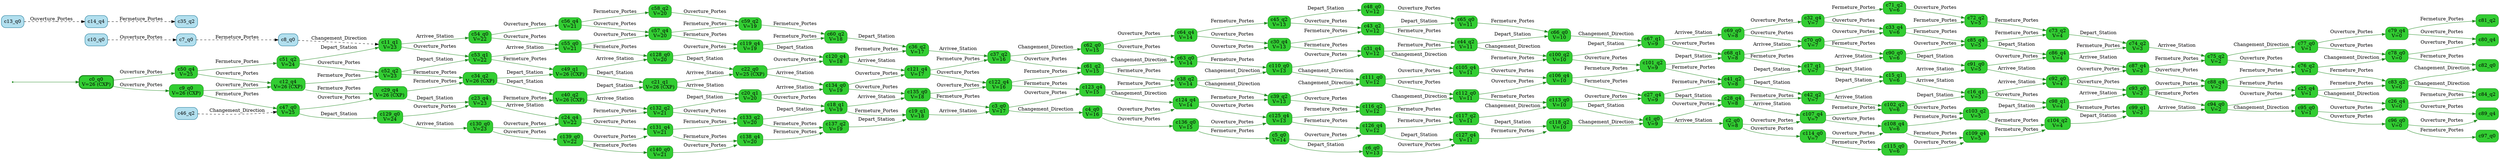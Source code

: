 digraph g {

	rankdir="LR"

	__invisible__[shape="point", color="forestgreen"]
	c0_q0[label="c0_q0\nV=26 (CXP)", shape="box", style="rounded, filled", color="forestgreen", fillcolor="limegreen", penwidth=3] // Initial
	c9_q0[label="c9_q0\nV=26 (CXP)", shape="box", style="rounded, filled", color="forestgreen", fillcolor="limegreen"]
	c12_q4[label="c12_q4\nV=26 (CXP)", shape="box", style="rounded, filled", color="forestgreen", fillcolor="limegreen"]
	c29_q4[label="c29_q4\nV=26 (CXP)", shape="box", style="rounded, filled", color="forestgreen", fillcolor="limegreen"]
	c34_q2[label="c34_q2\nV=26 (CXP)", shape="box", style="rounded, filled", color="forestgreen", fillcolor="limegreen"]
	c40_q2[label="c40_q2\nV=26 (CXP)", shape="box", style="rounded, filled", color="forestgreen", fillcolor="limegreen"]
	c21_q1[label="c21_q1\nV=26 (CXP)", shape="box", style="rounded, filled", color="forestgreen", fillcolor="limegreen"]
	c22_q0[label="c22_q0\nV=25 (CXP)", shape="box", style="rounded, filled", color="forestgreen", fillcolor="limegreen"]
	c134_q0[label="c134_q0\nV=19", shape="box", style="rounded, filled", color="forestgreen", fillcolor="limegreen"]
	c135_q0[label="c135_q0\nV=18", shape="box", style="rounded, filled", color="forestgreen", fillcolor="limegreen"]
	c3_q0[label="c3_q0\nV=17", shape="box", style="rounded, filled", color="forestgreen", fillcolor="limegreen"]
	c4_q0[label="c4_q0\nV=16", shape="box", style="rounded, filled", color="forestgreen", fillcolor="limegreen"]
	c136_q0[label="c136_q0\nV=15", shape="box", style="rounded, filled", color="forestgreen", fillcolor="limegreen"]
	c5_q0[label="c5_q0\nV=14", shape="box", style="rounded, filled", color="forestgreen", fillcolor="limegreen"]
	c6_q0[label="c6_q0\nV=13", shape="box", style="rounded, filled", color="forestgreen", fillcolor="limegreen"]
	c127_q4[label="c127_q4\nV=11", shape="box", style="rounded, filled", color="forestgreen", fillcolor="limegreen"]
	c118_q2[label="c118_q2\nV=10", shape="box", style="rounded, filled", color="forestgreen", fillcolor="limegreen"]
	c1_q0[label="c1_q0\nV=9", shape="box", style="rounded, filled", color="forestgreen", fillcolor="limegreen"]
	c2_q0[label="c2_q0\nV=8", shape="box", style="rounded, filled", color="forestgreen", fillcolor="limegreen"]
	c114_q0[label="c114_q0\nV=7", shape="box", style="rounded, filled", color="forestgreen", fillcolor="limegreen"]
	c115_q0[label="c115_q0\nV=6", shape="box", style="rounded, filled", color="forestgreen", fillcolor="limegreen"]
	c109_q4[label="c109_q4\nV=5", shape="box", style="rounded, filled", color="forestgreen", fillcolor="limegreen"]
	c104_q2[label="c104_q2\nV=4", shape="box", style="rounded, filled", color="forestgreen", fillcolor="limegreen"]
	c99_q1[label="c99_q1\nV=3", shape="box", style="rounded, filled", color="forestgreen", fillcolor="limegreen"]
	c94_q0[label="c94_q0\nV=2", shape="box", style="rounded, filled", color="forestgreen", fillcolor="limegreen"]
	c95_q0[label="c95_q0\nV=1", shape="box", style="rounded, filled", color="forestgreen", fillcolor="limegreen"]
	c96_q0[label="c96_q0\nV=0", shape="box", style="rounded, filled", color="forestgreen", fillcolor="limegreen"]
	c97_q0[label="c97_q0", shape="box", style="rounded, filled", color="forestgreen", fillcolor="limegreen"]
	c89_q4[label="c89_q4", shape="box", style="rounded, filled", color="forestgreen", fillcolor="limegreen"]
	c26_q4[label="c26_q4\nV=0", shape="box", style="rounded, filled", color="forestgreen", fillcolor="limegreen"]
	c84_q2[label="c84_q2", shape="box", style="rounded, filled", color="forestgreen", fillcolor="limegreen"]
	c25_q4[label="c25_q4\nV=1", shape="box", style="rounded, filled", color="forestgreen", fillcolor="limegreen"]
	c83_q2[label="c83_q2\nV=0", shape="box", style="rounded, filled", color="forestgreen", fillcolor="limegreen"]
	c82_q0[label="c82_q0", shape="box", style="rounded, filled", color="forestgreen", fillcolor="limegreen"]
	c108_q4[label="c108_q4\nV=6", shape="box", style="rounded, filled", color="forestgreen", fillcolor="limegreen"]
	c103_q2[label="c103_q2\nV=5", shape="box", style="rounded, filled", color="forestgreen", fillcolor="limegreen"]
	c98_q1[label="c98_q1\nV=4", shape="box", style="rounded, filled", color="forestgreen", fillcolor="limegreen"]
	c93_q0[label="c93_q0\nV=3", shape="box", style="rounded, filled", color="forestgreen", fillcolor="limegreen"]
	c88_q4[label="c88_q4\nV=2", shape="box", style="rounded, filled", color="forestgreen", fillcolor="limegreen"]
	c76_q2[label="c76_q2\nV=1", shape="box", style="rounded, filled", color="forestgreen", fillcolor="limegreen"]
	c78_q0[label="c78_q0\nV=0", shape="box", style="rounded, filled", color="forestgreen", fillcolor="limegreen"]
	c80_q4[label="c80_q4", shape="box", style="rounded, filled", color="forestgreen", fillcolor="limegreen"]
	c107_q4[label="c107_q4\nV=7", shape="box", style="rounded, filled", color="forestgreen", fillcolor="limegreen"]
	c102_q2[label="c102_q2\nV=6", shape="box", style="rounded, filled", color="forestgreen", fillcolor="limegreen"]
	c16_q1[label="c16_q1\nV=5", shape="box", style="rounded, filled", color="forestgreen", fillcolor="limegreen"]
	c92_q0[label="c92_q0\nV=4", shape="box", style="rounded, filled", color="forestgreen", fillcolor="limegreen"]
	c87_q4[label="c87_q4\nV=3", shape="box", style="rounded, filled", color="forestgreen", fillcolor="limegreen"]
	c75_q2[label="c75_q2\nV=2", shape="box", style="rounded, filled", color="forestgreen", fillcolor="limegreen"]
	c77_q0[label="c77_q0\nV=1", shape="box", style="rounded, filled", color="forestgreen", fillcolor="limegreen"]
	c79_q4[label="c79_q4\nV=0", shape="box", style="rounded, filled", color="forestgreen", fillcolor="limegreen"]
	c81_q2[label="c81_q2", shape="box", style="rounded, filled", color="forestgreen", fillcolor="limegreen"]
	c28_q4[label="c28_q4\nV=8", shape="box", style="rounded, filled", color="forestgreen", fillcolor="limegreen"]
	c42_q2[label="c42_q2\nV=7", shape="box", style="rounded, filled", color="forestgreen", fillcolor="limegreen"]
	c15_q1[label="c15_q1\nV=6", shape="box", style="rounded, filled", color="forestgreen", fillcolor="limegreen"]
	c91_q0[label="c91_q0\nV=5", shape="box", style="rounded, filled", color="forestgreen", fillcolor="limegreen"]
	c86_q4[label="c86_q4\nV=4", shape="box", style="rounded, filled", color="forestgreen", fillcolor="limegreen"]
	c74_q2[label="c74_q2\nV=3", shape="box", style="rounded, filled", color="forestgreen", fillcolor="limegreen"]
	c126_q4[label="c126_q4\nV=12", shape="box", style="rounded, filled", color="forestgreen", fillcolor="limegreen"]
	c117_q2[label="c117_q2\nV=11", shape="box", style="rounded, filled", color="forestgreen", fillcolor="limegreen"]
	c113_q0[label="c113_q0\nV=10", shape="box", style="rounded, filled", color="forestgreen", fillcolor="limegreen"]
	c27_q4[label="c27_q4\nV=9", shape="box", style="rounded, filled", color="forestgreen", fillcolor="limegreen"]
	c41_q2[label="c41_q2\nV=8", shape="box", style="rounded, filled", color="forestgreen", fillcolor="limegreen"]
	c17_q1[label="c17_q1\nV=7", shape="box", style="rounded, filled", color="forestgreen", fillcolor="limegreen"]
	c90_q0[label="c90_q0\nV=6", shape="box", style="rounded, filled", color="forestgreen", fillcolor="limegreen"]
	c85_q4[label="c85_q4\nV=5", shape="box", style="rounded, filled", color="forestgreen", fillcolor="limegreen"]
	c73_q2[label="c73_q2\nV=4", shape="box", style="rounded, filled", color="forestgreen", fillcolor="limegreen"]
	c125_q4[label="c125_q4\nV=13", shape="box", style="rounded, filled", color="forestgreen", fillcolor="limegreen"]
	c116_q2[label="c116_q2\nV=12", shape="box", style="rounded, filled", color="forestgreen", fillcolor="limegreen"]
	c112_q0[label="c112_q0\nV=11", shape="box", style="rounded, filled", color="forestgreen", fillcolor="limegreen"]
	c106_q4[label="c106_q4\nV=10", shape="box", style="rounded, filled", color="forestgreen", fillcolor="limegreen"]
	c101_q2[label="c101_q2\nV=9", shape="box", style="rounded, filled", color="forestgreen", fillcolor="limegreen"]
	c68_q1[label="c68_q1\nV=8", shape="box", style="rounded, filled", color="forestgreen", fillcolor="limegreen"]
	c70_q0[label="c70_q0\nV=7", shape="box", style="rounded, filled", color="forestgreen", fillcolor="limegreen"]
	c33_q4[label="c33_q4\nV=6", shape="box", style="rounded, filled", color="forestgreen", fillcolor="limegreen"]
	c72_q2[label="c72_q2\nV=5", shape="box", style="rounded, filled", color="forestgreen", fillcolor="limegreen"]
	c124_q4[label="c124_q4\nV=14", shape="box", style="rounded, filled", color="forestgreen", fillcolor="limegreen"]
	c39_q2[label="c39_q2\nV=13", shape="box", style="rounded, filled", color="forestgreen", fillcolor="limegreen"]
	c111_q0[label="c111_q0\nV=12", shape="box", style="rounded, filled", color="forestgreen", fillcolor="limegreen"]
	c105_q4[label="c105_q4\nV=11", shape="box", style="rounded, filled", color="forestgreen", fillcolor="limegreen"]
	c100_q2[label="c100_q2\nV=10", shape="box", style="rounded, filled", color="forestgreen", fillcolor="limegreen"]
	c67_q1[label="c67_q1\nV=9", shape="box", style="rounded, filled", color="forestgreen", fillcolor="limegreen"]
	c69_q0[label="c69_q0\nV=8", shape="box", style="rounded, filled", color="forestgreen", fillcolor="limegreen"]
	c32_q4[label="c32_q4\nV=7", shape="box", style="rounded, filled", color="forestgreen", fillcolor="limegreen"]
	c71_q2[label="c71_q2\nV=6", shape="box", style="rounded, filled", color="forestgreen", fillcolor="limegreen"]
	c123_q4[label="c123_q4\nV=15", shape="box", style="rounded, filled", color="forestgreen", fillcolor="limegreen"]
	c38_q2[label="c38_q2\nV=14", shape="box", style="rounded, filled", color="forestgreen", fillcolor="limegreen"]
	c110_q0[label="c110_q0\nV=13", shape="box", style="rounded, filled", color="forestgreen", fillcolor="limegreen"]
	c31_q4[label="c31_q4\nV=12", shape="box", style="rounded, filled", color="forestgreen", fillcolor="limegreen"]
	c44_q2[label="c44_q2\nV=11", shape="box", style="rounded, filled", color="forestgreen", fillcolor="limegreen"]
	c66_q0[label="c66_q0\nV=10", shape="box", style="rounded, filled", color="forestgreen", fillcolor="limegreen"]
	c122_q4[label="c122_q4\nV=16", shape="box", style="rounded, filled", color="forestgreen", fillcolor="limegreen"]
	c61_q2[label="c61_q2\nV=15", shape="box", style="rounded, filled", color="forestgreen", fillcolor="limegreen"]
	c63_q0[label="c63_q0\nV=14", shape="box", style="rounded, filled", color="forestgreen", fillcolor="limegreen"]
	c30_q4[label="c30_q4\nV=13", shape="box", style="rounded, filled", color="forestgreen", fillcolor="limegreen"]
	c43_q2[label="c43_q2\nV=12", shape="box", style="rounded, filled", color="forestgreen", fillcolor="limegreen"]
	c65_q0[label="c65_q0\nV=11", shape="box", style="rounded, filled", color="forestgreen", fillcolor="limegreen"]
	c121_q4[label="c121_q4\nV=17", shape="box", style="rounded, filled", color="forestgreen", fillcolor="limegreen"]
	c37_q2[label="c37_q2\nV=16", shape="box", style="rounded, filled", color="forestgreen", fillcolor="limegreen"]
	c62_q0[label="c62_q0\nV=15", shape="box", style="rounded, filled", color="forestgreen", fillcolor="limegreen"]
	c64_q4[label="c64_q4\nV=14", shape="box", style="rounded, filled", color="forestgreen", fillcolor="limegreen"]
	c45_q2[label="c45_q2\nV=13", shape="box", style="rounded, filled", color="forestgreen", fillcolor="limegreen"]
	c48_q0[label="c48_q0\nV=12", shape="box", style="rounded, filled", color="forestgreen", fillcolor="limegreen"]
	c120_q4[label="c120_q4\nV=18", shape="box", style="rounded, filled", color="forestgreen", fillcolor="limegreen"]
	c36_q2[label="c36_q2\nV=17", shape="box", style="rounded, filled", color="forestgreen", fillcolor="limegreen"]
	c20_q1[label="c20_q1\nV=20", shape="box", style="rounded, filled", color="forestgreen", fillcolor="limegreen"]
	c18_q1[label="c18_q1\nV=19", shape="box", style="rounded, filled", color="forestgreen", fillcolor="limegreen"]
	c19_q1[label="c19_q1\nV=18", shape="box", style="rounded, filled", color="forestgreen", fillcolor="limegreen"]
	c132_q2[label="c132_q2\nV=21", shape="box", style="rounded, filled", color="forestgreen", fillcolor="limegreen"]
	c133_q2[label="c133_q2\nV=20", shape="box", style="rounded, filled", color="forestgreen", fillcolor="limegreen"]
	c137_q2[label="c137_q2\nV=19", shape="box", style="rounded, filled", color="forestgreen", fillcolor="limegreen"]
	c49_q1[label="c49_q1\nV=26 (CXP)", shape="box", style="rounded, filled", color="forestgreen", fillcolor="limegreen"]
	c128_q0[label="c128_q0\nV=20", shape="box", style="rounded, filled", color="forestgreen", fillcolor="limegreen"]
	c119_q4[label="c119_q4\nV=19", shape="box", style="rounded, filled", color="forestgreen", fillcolor="limegreen"]
	c60_q2[label="c60_q2\nV=18", shape="box", style="rounded, filled", color="forestgreen", fillcolor="limegreen"]
	c23_q4[label="c23_q4\nV=23", shape="box", style="rounded, filled", color="forestgreen", fillcolor="limegreen"]
	c24_q4[label="c24_q4\nV=22", shape="box", style="rounded, filled", color="forestgreen", fillcolor="limegreen"]
	c131_q4[label="c131_q4\nV=21", shape="box", style="rounded, filled", color="forestgreen", fillcolor="limegreen"]
	c138_q4[label="c138_q4\nV=20", shape="box", style="rounded, filled", color="forestgreen", fillcolor="limegreen"]
	c52_q2[label="c52_q2\nV=23", shape="box", style="rounded, filled", color="forestgreen", fillcolor="limegreen"]
	c53_q1[label="c53_q1\nV=22", shape="box", style="rounded, filled", color="forestgreen", fillcolor="limegreen"]
	c55_q0[label="c55_q0\nV=21", shape="box", style="rounded, filled", color="forestgreen", fillcolor="limegreen"]
	c57_q4[label="c57_q4\nV=20", shape="box", style="rounded, filled", color="forestgreen", fillcolor="limegreen"]
	c59_q2[label="c59_q2\nV=19", shape="box", style="rounded, filled", color="forestgreen", fillcolor="limegreen"]
	c47_q0[label="c47_q0\nV=25", shape="box", style="rounded, filled", color="forestgreen", fillcolor="limegreen"]
	c129_q0[label="c129_q0\nV=24", shape="box", style="rounded, filled", color="forestgreen", fillcolor="limegreen"]
	c130_q0[label="c130_q0\nV=23", shape="box", style="rounded, filled", color="forestgreen", fillcolor="limegreen"]
	c139_q0[label="c139_q0\nV=22", shape="box", style="rounded, filled", color="forestgreen", fillcolor="limegreen"]
	c140_q0[label="c140_q0\nV=21", shape="box", style="rounded, filled", color="forestgreen", fillcolor="limegreen"]
	c50_q4[label="c50_q4\nV=25", shape="box", style="rounded, filled", color="forestgreen", fillcolor="limegreen"]
	c51_q2[label="c51_q2\nV=24", shape="box", style="rounded, filled", color="forestgreen", fillcolor="limegreen"]
	c11_q1[label="c11_q1\nV=23", shape="box", style="rounded, filled", color="forestgreen", fillcolor="limegreen"]
	c54_q0[label="c54_q0\nV=22", shape="box", style="rounded, filled", color="forestgreen", fillcolor="limegreen"]
	c56_q4[label="c56_q4\nV=21", shape="box", style="rounded, filled", color="forestgreen", fillcolor="limegreen"]
	c58_q2[label="c58_q2\nV=20", shape="box", style="rounded, filled", color="forestgreen", fillcolor="limegreen"]
	c7_q0[label="c7_q0", shape="box", style="rounded, filled", color="deepskyblue4", fillcolor="lightblue2"]
	c8_q0[label="c8_q0", shape="box", style="rounded, filled", color="deepskyblue4", fillcolor="lightblue2"]
	c10_q0[label="c10_q0", shape="box", style="rounded, filled", color="deepskyblue4", fillcolor="lightblue2"]
	c13_q0[label="c13_q0", shape="box", style="rounded, filled", color="deepskyblue4", fillcolor="lightblue2"]
	c14_q4[label="c14_q4", shape="box", style="rounded, filled", color="deepskyblue4", fillcolor="lightblue2"]
	c35_q2[label="c35_q2", shape="box", style="rounded, filled", color="deepskyblue4", fillcolor="lightblue2"]
	c46_q2[label="c46_q2", shape="box", style="rounded, filled", color="deepskyblue4", fillcolor="lightblue2"]

	__invisible__ -> c0_q0[color="forestgreen"]
	c0_q0 -> c9_q0[label="Ouverture_Portes", color="forestgreen"]
	c9_q0 -> c12_q4[label="Ouverture_Portes", color="forestgreen"]
	c12_q4 -> c29_q4[label="Fermeture_Portes", color="forestgreen"]
	c29_q4 -> c34_q2[label="Fermeture_Portes", color="forestgreen"]
	c34_q2 -> c40_q2[label="Depart_Station", color="forestgreen"]
	c40_q2 -> c21_q1[label="Depart_Station", color="forestgreen"]
	c21_q1 -> c22_q0[label="Arrivee_Station", color="forestgreen"]
	c22_q0 -> c134_q0[label="Arrivee_Station", color="forestgreen"]
	c134_q0 -> c135_q0[label="Ouverture_Portes", color="forestgreen"]
	c135_q0 -> c3_q0[label="Fermeture_Portes", color="forestgreen"]
	c3_q0 -> c4_q0[label="Changement_Direction", color="forestgreen"]
	c4_q0 -> c136_q0[label="Ouverture_Portes", color="forestgreen"]
	c136_q0 -> c5_q0[label="Fermeture_Portes", color="forestgreen"]
	c5_q0 -> c6_q0[label="Depart_Station", color="forestgreen"]
	c6_q0 -> c127_q4[label="Ouverture_Portes", color="forestgreen"]
	c127_q4 -> c118_q2[label="Fermeture_Portes", color="forestgreen"]
	c118_q2 -> c1_q0[label="Changement_Direction", color="forestgreen"]
	c1_q0 -> c2_q0[label="Arrivee_Station", color="forestgreen"]
	c2_q0 -> c114_q0[label="Ouverture_Portes", color="forestgreen"]
	c114_q0 -> c115_q0[label="Fermeture_Portes", color="forestgreen"]
	c115_q0 -> c109_q4[label="Ouverture_Portes", color="forestgreen"]
	c109_q4 -> c104_q2[label="Fermeture_Portes", color="forestgreen"]
	c104_q2 -> c99_q1[label="Depart_Station", color="forestgreen"]
	c99_q1 -> c94_q0[label="Arrivee_Station", color="forestgreen"]
	c94_q0 -> c95_q0[label="Changement_Direction", color="forestgreen"]
	c95_q0 -> c96_q0[label="Ouverture_Portes", color="forestgreen"]
	c96_q0 -> c97_q0[label="Fermeture_Portes", color="forestgreen"]
	c96_q0 -> c89_q4[label="Ouverture_Portes", color="forestgreen"]
	c95_q0 -> c26_q4[label="Ouverture_Portes", color="forestgreen"]
	c26_q4 -> c89_q4[label="Ouverture_Portes", color="forestgreen"]
	c26_q4 -> c84_q2[label="Fermeture_Portes", color="forestgreen"]
	c94_q0 -> c25_q4[label="Ouverture_Portes", color="forestgreen"]
	c25_q4 -> c26_q4[label="Changement_Direction", color="forestgreen"]
	c25_q4 -> c83_q2[label="Fermeture_Portes", color="forestgreen"]
	c83_q2 -> c84_q2[label="Changement_Direction", color="forestgreen"]
	c83_q2 -> c82_q0[label="Changement_Direction", color="forestgreen"]
	c114_q0 -> c108_q4[label="Ouverture_Portes", color="forestgreen"]
	c108_q4 -> c109_q4[label="Fermeture_Portes", color="forestgreen"]
	c108_q4 -> c103_q2[label="Fermeture_Portes", color="forestgreen"]
	c103_q2 -> c104_q2[label="Fermeture_Portes", color="forestgreen"]
	c103_q2 -> c98_q1[label="Depart_Station", color="forestgreen"]
	c98_q1 -> c99_q1[label="Fermeture_Portes", color="forestgreen"]
	c98_q1 -> c93_q0[label="Arrivee_Station", color="forestgreen"]
	c93_q0 -> c94_q0[label="Fermeture_Portes", color="forestgreen"]
	c93_q0 -> c88_q4[label="Ouverture_Portes", color="forestgreen"]
	c88_q4 -> c25_q4[label="Fermeture_Portes", color="forestgreen"]
	c88_q4 -> c76_q2[label="Fermeture_Portes", color="forestgreen"]
	c76_q2 -> c83_q2[label="Fermeture_Portes", color="forestgreen"]
	c76_q2 -> c78_q0[label="Changement_Direction", color="forestgreen"]
	c78_q0 -> c82_q0[label="Fermeture_Portes", color="forestgreen"]
	c78_q0 -> c80_q4[label="Ouverture_Portes", color="forestgreen"]
	c2_q0 -> c107_q4[label="Ouverture_Portes", color="forestgreen"]
	c107_q4 -> c108_q4[label="Ouverture_Portes", color="forestgreen"]
	c107_q4 -> c102_q2[label="Fermeture_Portes", color="forestgreen"]
	c102_q2 -> c103_q2[label="Ouverture_Portes", color="forestgreen"]
	c102_q2 -> c16_q1[label="Depart_Station", color="forestgreen"]
	c16_q1 -> c98_q1[label="Ouverture_Portes", color="forestgreen"]
	c16_q1 -> c92_q0[label="Arrivee_Station", color="forestgreen"]
	c92_q0 -> c93_q0[label="Ouverture_Portes", color="forestgreen"]
	c92_q0 -> c87_q4[label="Ouverture_Portes", color="forestgreen"]
	c87_q4 -> c88_q4[label="Ouverture_Portes", color="forestgreen"]
	c87_q4 -> c75_q2[label="Fermeture_Portes", color="forestgreen"]
	c75_q2 -> c76_q2[label="Ouverture_Portes", color="forestgreen"]
	c75_q2 -> c77_q0[label="Changement_Direction", color="forestgreen"]
	c77_q0 -> c78_q0[label="Ouverture_Portes", color="forestgreen"]
	c77_q0 -> c79_q4[label="Ouverture_Portes", color="forestgreen"]
	c79_q4 -> c80_q4[label="Ouverture_Portes", color="forestgreen"]
	c79_q4 -> c81_q2[label="Fermeture_Portes", color="forestgreen"]
	c1_q0 -> c28_q4[label="Ouverture_Portes", color="forestgreen"]
	c28_q4 -> c107_q4[label="Arrivee_Station", color="forestgreen"]
	c28_q4 -> c42_q2[label="Fermeture_Portes", color="forestgreen"]
	c42_q2 -> c102_q2[label="Arrivee_Station", color="forestgreen"]
	c42_q2 -> c15_q1[label="Depart_Station", color="forestgreen"]
	c15_q1 -> c16_q1[label="Arrivee_Station", color="forestgreen"]
	c15_q1 -> c91_q0[label="Arrivee_Station", color="forestgreen"]
	c91_q0 -> c92_q0[label="Arrivee_Station", color="forestgreen"]
	c91_q0 -> c86_q4[label="Ouverture_Portes", color="forestgreen"]
	c86_q4 -> c87_q4[label="Arrivee_Station", color="forestgreen"]
	c86_q4 -> c74_q2[label="Fermeture_Portes", color="forestgreen"]
	c74_q2 -> c75_q2[label="Arrivee_Station", color="forestgreen"]
	c5_q0 -> c126_q4[label="Ouverture_Portes", color="forestgreen"]
	c126_q4 -> c127_q4[label="Depart_Station", color="forestgreen"]
	c126_q4 -> c117_q2[label="Fermeture_Portes", color="forestgreen"]
	c117_q2 -> c118_q2[label="Depart_Station", color="forestgreen"]
	c117_q2 -> c113_q0[label="Changement_Direction", color="forestgreen"]
	c113_q0 -> c1_q0[label="Depart_Station", color="forestgreen"]
	c113_q0 -> c27_q4[label="Ouverture_Portes", color="forestgreen"]
	c27_q4 -> c28_q4[label="Depart_Station", color="forestgreen"]
	c27_q4 -> c41_q2[label="Fermeture_Portes", color="forestgreen"]
	c41_q2 -> c42_q2[label="Depart_Station", color="forestgreen"]
	c41_q2 -> c17_q1[label="Depart_Station", color="forestgreen"]
	c17_q1 -> c15_q1[label="Depart_Station", color="forestgreen"]
	c17_q1 -> c90_q0[label="Arrivee_Station", color="forestgreen"]
	c90_q0 -> c91_q0[label="Depart_Station", color="forestgreen"]
	c90_q0 -> c85_q4[label="Ouverture_Portes", color="forestgreen"]
	c85_q4 -> c86_q4[label="Depart_Station", color="forestgreen"]
	c85_q4 -> c73_q2[label="Fermeture_Portes", color="forestgreen"]
	c73_q2 -> c74_q2[label="Depart_Station", color="forestgreen"]
	c136_q0 -> c125_q4[label="Ouverture_Portes", color="forestgreen"]
	c125_q4 -> c126_q4[label="Fermeture_Portes", color="forestgreen"]
	c125_q4 -> c116_q2[label="Fermeture_Portes", color="forestgreen"]
	c116_q2 -> c117_q2[label="Fermeture_Portes", color="forestgreen"]
	c116_q2 -> c112_q0[label="Changement_Direction", color="forestgreen"]
	c112_q0 -> c113_q0[label="Fermeture_Portes", color="forestgreen"]
	c112_q0 -> c106_q4[label="Ouverture_Portes", color="forestgreen"]
	c106_q4 -> c27_q4[label="Fermeture_Portes", color="forestgreen"]
	c106_q4 -> c101_q2[label="Fermeture_Portes", color="forestgreen"]
	c101_q2 -> c41_q2[label="Fermeture_Portes", color="forestgreen"]
	c101_q2 -> c68_q1[label="Depart_Station", color="forestgreen"]
	c68_q1 -> c17_q1[label="Fermeture_Portes", color="forestgreen"]
	c68_q1 -> c70_q0[label="Arrivee_Station", color="forestgreen"]
	c70_q0 -> c90_q0[label="Fermeture_Portes", color="forestgreen"]
	c70_q0 -> c33_q4[label="Ouverture_Portes", color="forestgreen"]
	c33_q4 -> c85_q4[label="Fermeture_Portes", color="forestgreen"]
	c33_q4 -> c72_q2[label="Fermeture_Portes", color="forestgreen"]
	c72_q2 -> c73_q2[label="Fermeture_Portes", color="forestgreen"]
	c4_q0 -> c124_q4[label="Ouverture_Portes", color="forestgreen"]
	c124_q4 -> c125_q4[label="Ouverture_Portes", color="forestgreen"]
	c124_q4 -> c39_q2[label="Fermeture_Portes", color="forestgreen"]
	c39_q2 -> c116_q2[label="Ouverture_Portes", color="forestgreen"]
	c39_q2 -> c111_q0[label="Changement_Direction", color="forestgreen"]
	c111_q0 -> c112_q0[label="Ouverture_Portes", color="forestgreen"]
	c111_q0 -> c105_q4[label="Ouverture_Portes", color="forestgreen"]
	c105_q4 -> c106_q4[label="Ouverture_Portes", color="forestgreen"]
	c105_q4 -> c100_q2[label="Fermeture_Portes", color="forestgreen"]
	c100_q2 -> c101_q2[label="Ouverture_Portes", color="forestgreen"]
	c100_q2 -> c67_q1[label="Depart_Station", color="forestgreen"]
	c67_q1 -> c68_q1[label="Ouverture_Portes", color="forestgreen"]
	c67_q1 -> c69_q0[label="Arrivee_Station", color="forestgreen"]
	c69_q0 -> c70_q0[label="Ouverture_Portes", color="forestgreen"]
	c69_q0 -> c32_q4[label="Ouverture_Portes", color="forestgreen"]
	c32_q4 -> c33_q4[label="Ouverture_Portes", color="forestgreen"]
	c32_q4 -> c71_q2[label="Fermeture_Portes", color="forestgreen"]
	c71_q2 -> c72_q2[label="Ouverture_Portes", color="forestgreen"]
	c3_q0 -> c123_q4[label="Ouverture_Portes", color="forestgreen"]
	c123_q4 -> c124_q4[label="Changement_Direction", color="forestgreen"]
	c123_q4 -> c38_q2[label="Fermeture_Portes", color="forestgreen"]
	c38_q2 -> c39_q2[label="Changement_Direction", color="forestgreen"]
	c38_q2 -> c110_q0[label="Changement_Direction", color="forestgreen"]
	c110_q0 -> c111_q0[label="Changement_Direction", color="forestgreen"]
	c110_q0 -> c31_q4[label="Ouverture_Portes", color="forestgreen"]
	c31_q4 -> c105_q4[label="Changement_Direction", color="forestgreen"]
	c31_q4 -> c44_q2[label="Fermeture_Portes", color="forestgreen"]
	c44_q2 -> c100_q2[label="Changement_Direction", color="forestgreen"]
	c44_q2 -> c66_q0[label="Depart_Station", color="forestgreen"]
	c66_q0 -> c67_q1[label="Changement_Direction", color="forestgreen"]
	c135_q0 -> c122_q4[label="Ouverture_Portes", color="forestgreen"]
	c122_q4 -> c123_q4[label="Fermeture_Portes", color="forestgreen"]
	c122_q4 -> c61_q2[label="Fermeture_Portes", color="forestgreen"]
	c61_q2 -> c38_q2[label="Fermeture_Portes", color="forestgreen"]
	c61_q2 -> c63_q0[label="Changement_Direction", color="forestgreen"]
	c63_q0 -> c110_q0[label="Fermeture_Portes", color="forestgreen"]
	c63_q0 -> c30_q4[label="Ouverture_Portes", color="forestgreen"]
	c30_q4 -> c31_q4[label="Fermeture_Portes", color="forestgreen"]
	c30_q4 -> c43_q2[label="Fermeture_Portes", color="forestgreen"]
	c43_q2 -> c44_q2[label="Fermeture_Portes", color="forestgreen"]
	c43_q2 -> c65_q0[label="Depart_Station", color="forestgreen"]
	c65_q0 -> c66_q0[label="Fermeture_Portes", color="forestgreen"]
	c134_q0 -> c121_q4[label="Ouverture_Portes", color="forestgreen"]
	c121_q4 -> c122_q4[label="Ouverture_Portes", color="forestgreen"]
	c121_q4 -> c37_q2[label="Fermeture_Portes", color="forestgreen"]
	c37_q2 -> c61_q2[label="Ouverture_Portes", color="forestgreen"]
	c37_q2 -> c62_q0[label="Changement_Direction", color="forestgreen"]
	c62_q0 -> c63_q0[label="Ouverture_Portes", color="forestgreen"]
	c62_q0 -> c64_q4[label="Ouverture_Portes", color="forestgreen"]
	c64_q4 -> c30_q4[label="Ouverture_Portes", color="forestgreen"]
	c64_q4 -> c45_q2[label="Fermeture_Portes", color="forestgreen"]
	c45_q2 -> c43_q2[label="Ouverture_Portes", color="forestgreen"]
	c45_q2 -> c48_q0[label="Depart_Station", color="forestgreen"]
	c48_q0 -> c65_q0[label="Ouverture_Portes", color="forestgreen"]
	c22_q0 -> c120_q4[label="Ouverture_Portes", color="forestgreen"]
	c120_q4 -> c121_q4[label="Arrivee_Station", color="forestgreen"]
	c120_q4 -> c36_q2[label="Fermeture_Portes", color="forestgreen"]
	c36_q2 -> c37_q2[label="Arrivee_Station", color="forestgreen"]
	c21_q1 -> c20_q1[label="Arrivee_Station", color="forestgreen"]
	c20_q1 -> c18_q1[label="Ouverture_Portes", color="forestgreen"]
	c18_q1 -> c19_q1[label="Fermeture_Portes", color="forestgreen"]
	c19_q1 -> c3_q0[label="Arrivee_Station", color="forestgreen"]
	c18_q1 -> c135_q0[label="Arrivee_Station", color="forestgreen"]
	c20_q1 -> c134_q0[label="Arrivee_Station", color="forestgreen"]
	c40_q2 -> c132_q2[label="Arrivee_Station", color="forestgreen"]
	c132_q2 -> c133_q2[label="Ouverture_Portes", color="forestgreen"]
	c133_q2 -> c137_q2[label="Fermeture_Portes", color="forestgreen"]
	c137_q2 -> c19_q1[label="Depart_Station", color="forestgreen"]
	c133_q2 -> c18_q1[label="Depart_Station", color="forestgreen"]
	c132_q2 -> c20_q1[label="Depart_Station", color="forestgreen"]
	c34_q2 -> c49_q1[label="Depart_Station", color="forestgreen"]
	c49_q1 -> c21_q1[label="Depart_Station", color="forestgreen"]
	c49_q1 -> c128_q0[label="Arrivee_Station", color="forestgreen"]
	c128_q0 -> c22_q0[label="Depart_Station", color="forestgreen"]
	c128_q0 -> c119_q4[label="Ouverture_Portes", color="forestgreen"]
	c119_q4 -> c120_q4[label="Depart_Station", color="forestgreen"]
	c119_q4 -> c60_q2[label="Fermeture_Portes", color="forestgreen"]
	c60_q2 -> c36_q2[label="Depart_Station", color="forestgreen"]
	c29_q4 -> c23_q4[label="Depart_Station", color="forestgreen"]
	c23_q4 -> c24_q4[label="Arrivee_Station", color="forestgreen"]
	c24_q4 -> c131_q4[label="Ouverture_Portes", color="forestgreen"]
	c131_q4 -> c138_q4[label="Fermeture_Portes", color="forestgreen"]
	c138_q4 -> c137_q2[label="Fermeture_Portes", color="forestgreen"]
	c131_q4 -> c133_q2[label="Fermeture_Portes", color="forestgreen"]
	c24_q4 -> c132_q2[label="Fermeture_Portes", color="forestgreen"]
	c23_q4 -> c40_q2[label="Fermeture_Portes", color="forestgreen"]
	c12_q4 -> c52_q2[label="Fermeture_Portes", color="forestgreen"]
	c52_q2 -> c34_q2[label="Fermeture_Portes", color="forestgreen"]
	c52_q2 -> c53_q1[label="Depart_Station", color="forestgreen"]
	c53_q1 -> c49_q1[label="Fermeture_Portes", color="forestgreen"]
	c53_q1 -> c55_q0[label="Arrivee_Station", color="forestgreen"]
	c55_q0 -> c128_q0[label="Fermeture_Portes", color="forestgreen"]
	c55_q0 -> c57_q4[label="Ouverture_Portes", color="forestgreen"]
	c57_q4 -> c119_q4[label="Fermeture_Portes", color="forestgreen"]
	c57_q4 -> c59_q2[label="Fermeture_Portes", color="forestgreen"]
	c59_q2 -> c60_q2[label="Fermeture_Portes", color="forestgreen"]
	c9_q0 -> c47_q0[label="Fermeture_Portes", color="forestgreen"]
	c47_q0 -> c129_q0[label="Depart_Station", color="forestgreen"]
	c129_q0 -> c130_q0[label="Arrivee_Station", color="forestgreen"]
	c130_q0 -> c139_q0[label="Ouverture_Portes", color="forestgreen"]
	c139_q0 -> c140_q0[label="Fermeture_Portes", color="forestgreen"]
	c140_q0 -> c138_q4[label="Ouverture_Portes", color="forestgreen"]
	c139_q0 -> c131_q4[label="Ouverture_Portes", color="forestgreen"]
	c130_q0 -> c24_q4[label="Ouverture_Portes", color="forestgreen"]
	c129_q0 -> c23_q4[label="Ouverture_Portes", color="forestgreen"]
	c47_q0 -> c29_q4[label="Ouverture_Portes", color="forestgreen"]
	c0_q0 -> c50_q4[label="Ouverture_Portes", color="forestgreen"]
	c50_q4 -> c12_q4[label="Ouverture_Portes", color="forestgreen"]
	c50_q4 -> c51_q2[label="Fermeture_Portes", color="forestgreen"]
	c51_q2 -> c52_q2[label="Ouverture_Portes", color="forestgreen"]
	c51_q2 -> c11_q1[label="Depart_Station", color="forestgreen"]
	c11_q1 -> c53_q1[label="Ouverture_Portes", color="forestgreen"]
	c11_q1 -> c54_q0[label="Arrivee_Station", color="forestgreen"]
	c54_q0 -> c55_q0[label="Ouverture_Portes", color="forestgreen"]
	c54_q0 -> c56_q4[label="Ouverture_Portes", color="forestgreen"]
	c56_q4 -> c57_q4[label="Ouverture_Portes", color="forestgreen"]
	c56_q4 -> c58_q2[label="Fermeture_Portes", color="forestgreen"]
	c58_q2 -> c59_q2[label="Ouverture_Portes", color="forestgreen"]
	c7_q0 -> c8_q0[label="Fermeture_Portes", color="black", style="dashed"]
	c10_q0 -> c7_q0[label="Ouverture_Portes", color="black", style="dashed"]
	c8_q0 -> c11_q1[label="Changement_Direction", color="black", style="dashed"]
	c13_q0 -> c14_q4[label="Ouverture_Portes", color="black", style="dashed"]
	c14_q4 -> c35_q2[label="Fermeture_Portes", color="black", style="dashed"]
	c46_q2 -> c47_q0[label="Changement_Direction", color="black", style="dashed"]

}
